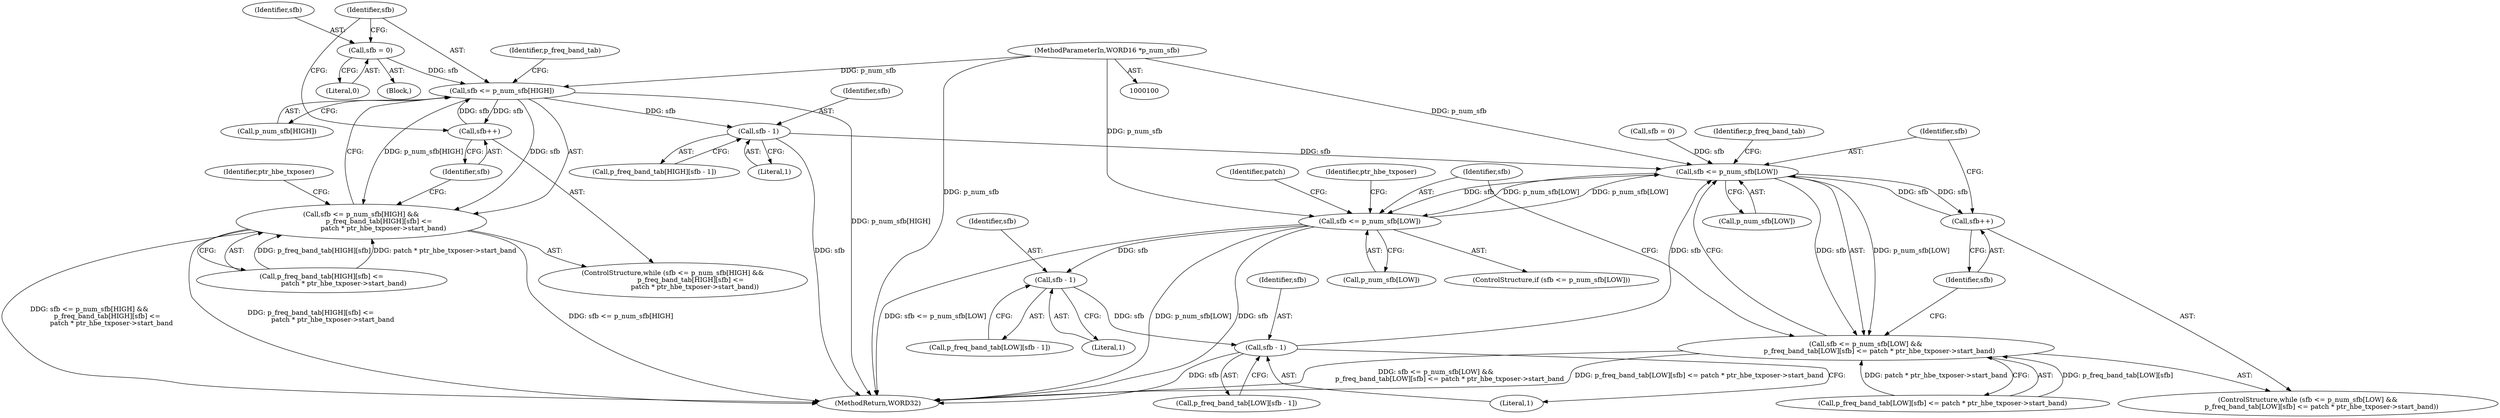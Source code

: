 digraph "0_Android_04e8cd58f075bec5892e369c8deebca9c67e855c_4@pointer" {
"1000505" [label="(Call,sfb <= p_num_sfb[HIGH])"];
"1000521" [label="(Call,sfb++)"];
"1000505" [label="(Call,sfb <= p_num_sfb[HIGH])"];
"1000500" [label="(Call,sfb = 0)"];
"1000103" [label="(MethodParameterIn,WORD16 *p_num_sfb)"];
"1000504" [label="(Call,sfb <= p_num_sfb[HIGH] &&\n                 p_freq_band_tab[HIGH][sfb] <=\n                     patch * ptr_hbe_txposer->start_band)"];
"1000535" [label="(Call,sfb - 1)"];
"1000440" [label="(Call,sfb <= p_num_sfb[LOW])"];
"1000439" [label="(Call,sfb <= p_num_sfb[LOW] &&\n             p_freq_band_tab[LOW][sfb] <= patch * ptr_hbe_txposer->start_band)"];
"1000456" [label="(Call,sfb++)"];
"1000459" [label="(Call,sfb <= p_num_sfb[LOW])"];
"1000477" [label="(Call,sfb - 1)"];
"1000494" [label="(Call,sfb - 1)"];
"1000526" [label="(Identifier,ptr_hbe_txposer)"];
"1000496" [label="(Literal,1)"];
"1000438" [label="(ControlStructure,while (sfb <= p_num_sfb[LOW] &&\n             p_freq_band_tab[LOW][sfb] <= patch * ptr_hbe_txposer->start_band))"];
"1000440" [label="(Call,sfb <= p_num_sfb[LOW])"];
"1000409" [label="(Call,sfb = 0)"];
"1000477" [label="(Call,sfb - 1)"];
"1000535" [label="(Call,sfb - 1)"];
"1000461" [label="(Call,p_num_sfb[LOW])"];
"1000469" [label="(Identifier,patch)"];
"1000507" [label="(Call,p_num_sfb[HIGH])"];
"1000536" [label="(Identifier,sfb)"];
"1000458" [label="(ControlStructure,if (sfb <= p_num_sfb[LOW]))"];
"1000513" [label="(Identifier,p_freq_band_tab)"];
"1000439" [label="(Call,sfb <= p_num_sfb[LOW] &&\n             p_freq_band_tab[LOW][sfb] <= patch * ptr_hbe_txposer->start_band)"];
"1000521" [label="(Call,sfb++)"];
"1000503" [label="(ControlStructure,while (sfb <= p_num_sfb[HIGH] &&\n                 p_freq_band_tab[HIGH][sfb] <=\n                     patch * ptr_hbe_txposer->start_band))"];
"1000537" [label="(Literal,1)"];
"1000505" [label="(Call,sfb <= p_num_sfb[HIGH])"];
"1000441" [label="(Identifier,sfb)"];
"1000531" [label="(Call,p_freq_band_tab[HIGH][sfb - 1])"];
"1000442" [label="(Call,p_num_sfb[LOW])"];
"1000510" [label="(Call,p_freq_band_tab[HIGH][sfb] <=\n                     patch * ptr_hbe_txposer->start_band)"];
"1000457" [label="(Identifier,sfb)"];
"1000500" [label="(Call,sfb = 0)"];
"1000571" [label="(MethodReturn,WORD32)"];
"1000498" [label="(Block,)"];
"1000501" [label="(Identifier,sfb)"];
"1000478" [label="(Identifier,sfb)"];
"1000103" [label="(MethodParameterIn,WORD16 *p_num_sfb)"];
"1000494" [label="(Call,sfb - 1)"];
"1000522" [label="(Identifier,sfb)"];
"1000473" [label="(Call,p_freq_band_tab[LOW][sfb - 1])"];
"1000490" [label="(Call,p_freq_band_tab[LOW][sfb - 1])"];
"1000502" [label="(Literal,0)"];
"1000479" [label="(Literal,1)"];
"1000456" [label="(Call,sfb++)"];
"1000445" [label="(Call,p_freq_band_tab[LOW][sfb] <= patch * ptr_hbe_txposer->start_band)"];
"1000504" [label="(Call,sfb <= p_num_sfb[HIGH] &&\n                 p_freq_band_tab[HIGH][sfb] <=\n                     patch * ptr_hbe_txposer->start_band)"];
"1000543" [label="(Identifier,ptr_hbe_txposer)"];
"1000448" [label="(Identifier,p_freq_band_tab)"];
"1000495" [label="(Identifier,sfb)"];
"1000506" [label="(Identifier,sfb)"];
"1000459" [label="(Call,sfb <= p_num_sfb[LOW])"];
"1000460" [label="(Identifier,sfb)"];
"1000505" -> "1000504"  [label="AST: "];
"1000505" -> "1000507"  [label="CFG: "];
"1000506" -> "1000505"  [label="AST: "];
"1000507" -> "1000505"  [label="AST: "];
"1000513" -> "1000505"  [label="CFG: "];
"1000504" -> "1000505"  [label="CFG: "];
"1000505" -> "1000571"  [label="DDG: p_num_sfb[HIGH]"];
"1000505" -> "1000504"  [label="DDG: sfb"];
"1000505" -> "1000504"  [label="DDG: p_num_sfb[HIGH]"];
"1000521" -> "1000505"  [label="DDG: sfb"];
"1000500" -> "1000505"  [label="DDG: sfb"];
"1000103" -> "1000505"  [label="DDG: p_num_sfb"];
"1000505" -> "1000521"  [label="DDG: sfb"];
"1000505" -> "1000535"  [label="DDG: sfb"];
"1000521" -> "1000503"  [label="AST: "];
"1000521" -> "1000522"  [label="CFG: "];
"1000522" -> "1000521"  [label="AST: "];
"1000506" -> "1000521"  [label="CFG: "];
"1000500" -> "1000498"  [label="AST: "];
"1000500" -> "1000502"  [label="CFG: "];
"1000501" -> "1000500"  [label="AST: "];
"1000502" -> "1000500"  [label="AST: "];
"1000506" -> "1000500"  [label="CFG: "];
"1000103" -> "1000100"  [label="AST: "];
"1000103" -> "1000571"  [label="DDG: p_num_sfb"];
"1000103" -> "1000440"  [label="DDG: p_num_sfb"];
"1000103" -> "1000459"  [label="DDG: p_num_sfb"];
"1000504" -> "1000503"  [label="AST: "];
"1000504" -> "1000510"  [label="CFG: "];
"1000510" -> "1000504"  [label="AST: "];
"1000522" -> "1000504"  [label="CFG: "];
"1000526" -> "1000504"  [label="CFG: "];
"1000504" -> "1000571"  [label="DDG: sfb <= p_num_sfb[HIGH]"];
"1000504" -> "1000571"  [label="DDG: sfb <= p_num_sfb[HIGH] &&\n                 p_freq_band_tab[HIGH][sfb] <=\n                     patch * ptr_hbe_txposer->start_band"];
"1000504" -> "1000571"  [label="DDG: p_freq_band_tab[HIGH][sfb] <=\n                     patch * ptr_hbe_txposer->start_band"];
"1000510" -> "1000504"  [label="DDG: p_freq_band_tab[HIGH][sfb]"];
"1000510" -> "1000504"  [label="DDG: patch * ptr_hbe_txposer->start_band"];
"1000535" -> "1000531"  [label="AST: "];
"1000535" -> "1000537"  [label="CFG: "];
"1000536" -> "1000535"  [label="AST: "];
"1000537" -> "1000535"  [label="AST: "];
"1000531" -> "1000535"  [label="CFG: "];
"1000535" -> "1000571"  [label="DDG: sfb"];
"1000535" -> "1000440"  [label="DDG: sfb"];
"1000440" -> "1000439"  [label="AST: "];
"1000440" -> "1000442"  [label="CFG: "];
"1000441" -> "1000440"  [label="AST: "];
"1000442" -> "1000440"  [label="AST: "];
"1000448" -> "1000440"  [label="CFG: "];
"1000439" -> "1000440"  [label="CFG: "];
"1000440" -> "1000439"  [label="DDG: sfb"];
"1000440" -> "1000439"  [label="DDG: p_num_sfb[LOW]"];
"1000456" -> "1000440"  [label="DDG: sfb"];
"1000494" -> "1000440"  [label="DDG: sfb"];
"1000409" -> "1000440"  [label="DDG: sfb"];
"1000459" -> "1000440"  [label="DDG: p_num_sfb[LOW]"];
"1000440" -> "1000456"  [label="DDG: sfb"];
"1000440" -> "1000459"  [label="DDG: sfb"];
"1000440" -> "1000459"  [label="DDG: p_num_sfb[LOW]"];
"1000439" -> "1000438"  [label="AST: "];
"1000439" -> "1000445"  [label="CFG: "];
"1000445" -> "1000439"  [label="AST: "];
"1000457" -> "1000439"  [label="CFG: "];
"1000460" -> "1000439"  [label="CFG: "];
"1000439" -> "1000571"  [label="DDG: p_freq_band_tab[LOW][sfb] <= patch * ptr_hbe_txposer->start_band"];
"1000439" -> "1000571"  [label="DDG: sfb <= p_num_sfb[LOW] &&\n             p_freq_band_tab[LOW][sfb] <= patch * ptr_hbe_txposer->start_band"];
"1000445" -> "1000439"  [label="DDG: p_freq_band_tab[LOW][sfb]"];
"1000445" -> "1000439"  [label="DDG: patch * ptr_hbe_txposer->start_band"];
"1000456" -> "1000438"  [label="AST: "];
"1000456" -> "1000457"  [label="CFG: "];
"1000457" -> "1000456"  [label="AST: "];
"1000441" -> "1000456"  [label="CFG: "];
"1000459" -> "1000458"  [label="AST: "];
"1000459" -> "1000461"  [label="CFG: "];
"1000460" -> "1000459"  [label="AST: "];
"1000461" -> "1000459"  [label="AST: "];
"1000469" -> "1000459"  [label="CFG: "];
"1000543" -> "1000459"  [label="CFG: "];
"1000459" -> "1000571"  [label="DDG: p_num_sfb[LOW]"];
"1000459" -> "1000571"  [label="DDG: sfb"];
"1000459" -> "1000571"  [label="DDG: sfb <= p_num_sfb[LOW]"];
"1000459" -> "1000477"  [label="DDG: sfb"];
"1000477" -> "1000473"  [label="AST: "];
"1000477" -> "1000479"  [label="CFG: "];
"1000478" -> "1000477"  [label="AST: "];
"1000479" -> "1000477"  [label="AST: "];
"1000473" -> "1000477"  [label="CFG: "];
"1000477" -> "1000494"  [label="DDG: sfb"];
"1000494" -> "1000490"  [label="AST: "];
"1000494" -> "1000496"  [label="CFG: "];
"1000495" -> "1000494"  [label="AST: "];
"1000496" -> "1000494"  [label="AST: "];
"1000490" -> "1000494"  [label="CFG: "];
"1000494" -> "1000571"  [label="DDG: sfb"];
}
